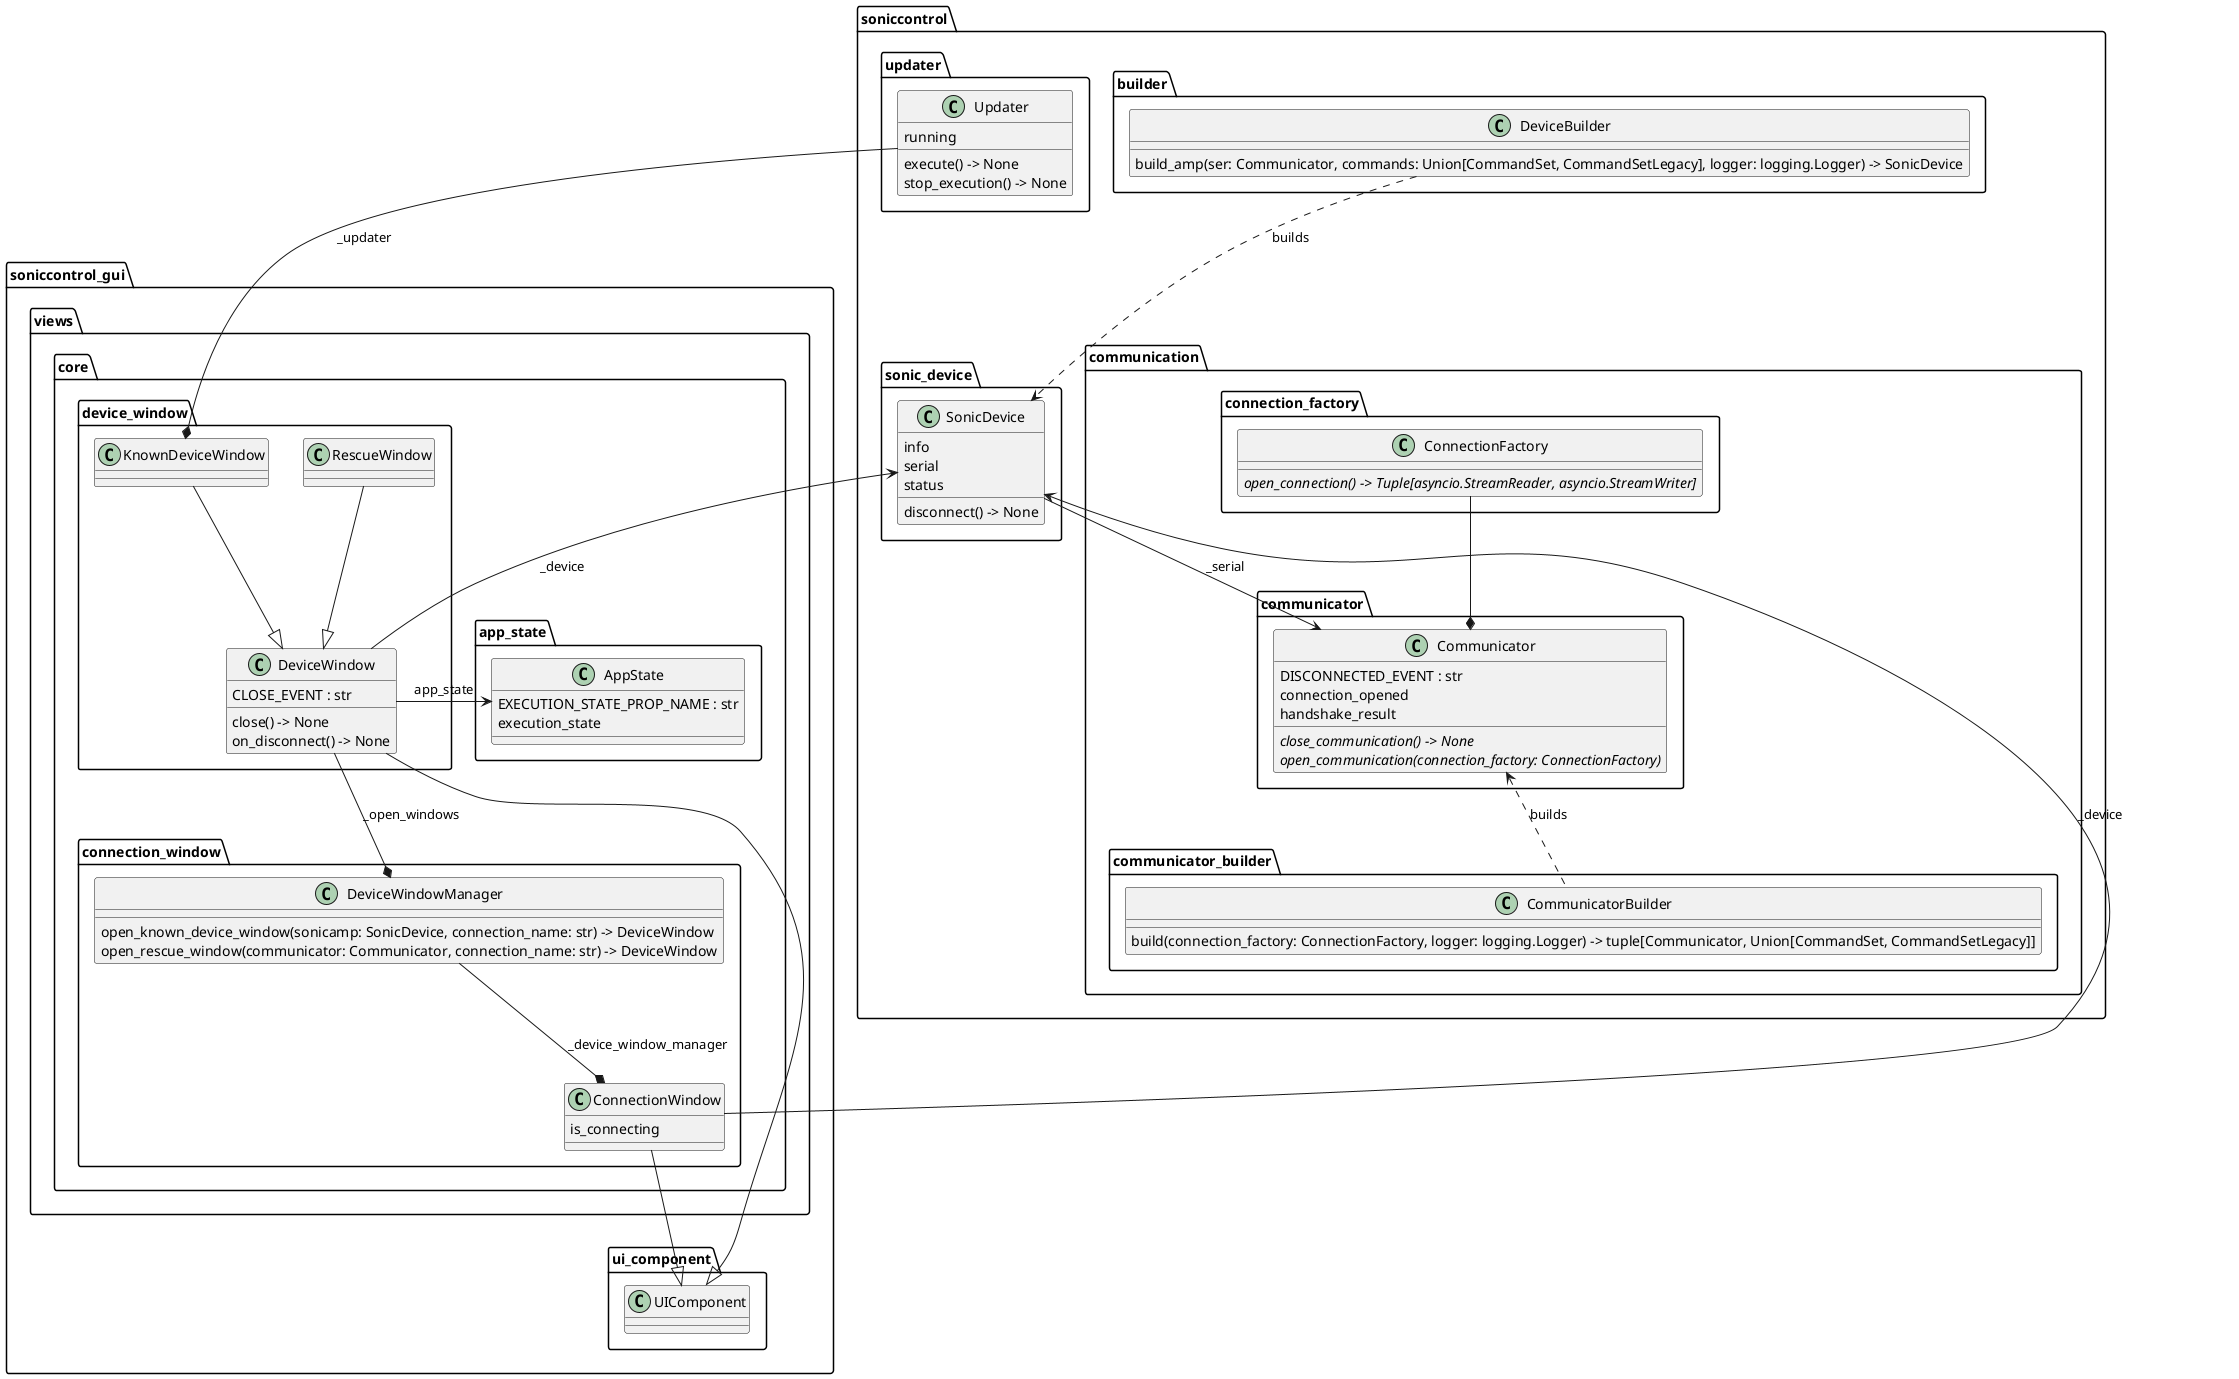 @startuml Establishing a Connection

set separator . 
skinparam classSeparator "."
skinparam packageSeparator "."
top to bottom direction

class "ConnectionFactory" as soniccontrol.communication.connection_factory.ConnectionFactory {
  {abstract}open_connection() -> Tuple[asyncio.StreamReader, asyncio.StreamWriter]
}

class "Communicator" as soniccontrol.communication.communicator.Communicator {
  DISCONNECTED_EVENT : str
  connection_opened
  handshake_result
  {abstract}close_communication() -> None
  {abstract}open_communication(connection_factory: ConnectionFactory)
}

class "CommunicatorBuilder" as soniccontrol.communication.communicator_builder.CommunicatorBuilder {
  build(connection_factory: ConnectionFactory, logger: logging.Logger) -> tuple[Communicator, Union[CommandSet, CommandSetLegacy]]
}

class "DeviceBuilder" as soniccontrol.builder.DeviceBuilder {
  build_amp(ser: Communicator, commands: Union[CommandSet, CommandSetLegacy], logger: logging.Logger) -> SonicDevice
}

class "SonicDevice" as soniccontrol.sonic_device.SonicDevice {
  info
  serial
  status
  disconnect() -> None
}

class "Updater" as soniccontrol.updater.Updater {
  running
  execute() -> None
  stop_execution() -> None
}

class "AppState" as soniccontrol_gui.views.core.app_state.AppState {
  EXECUTION_STATE_PROP_NAME : str
  execution_state
}
class "RescueWindow" as soniccontrol_gui.views.core.device_window.RescueWindow {
}
class "KnownDeviceWindow" as soniccontrol_gui.views.core.device_window.KnownDeviceWindow {
}
class "DeviceWindow" as soniccontrol_gui.views.core.device_window.DeviceWindow {
  CLOSE_EVENT : str
  close() -> None
  on_disconnect() -> None
}
class "DeviceWindowManager" as soniccontrol_gui.views.core.connection_window.DeviceWindowManager {
  open_known_device_window(sonicamp: SonicDevice, connection_name: str) -> DeviceWindow
  open_rescue_window(communicator: Communicator, connection_name: str) -> DeviceWindow
}
class "ConnectionWindow" as soniccontrol_gui.views.core.connection_window.ConnectionWindow {
  is_connecting
}

soniccontrol.sonic_device.SonicDevice --> soniccontrol.communication.communicator.Communicator : _serial
soniccontrol.sonic_device.SonicDevice <.u. soniccontrol.builder.DeviceBuilder : builds
soniccontrol.communication.communicator.Communicator *-u- soniccontrol.communication.connection_factory.ConnectionFactory
soniccontrol.communication.communicator.Communicator <.. soniccontrol.communication.communicator_builder.CommunicatorBuilder : builds

soniccontrol_gui.views.core.connection_window.ConnectionWindow --|> soniccontrol_gui.ui_component.UIComponent
soniccontrol_gui.views.core.device_window.DeviceWindow --|> soniccontrol_gui.ui_component.UIComponent
soniccontrol_gui.views.core.device_window.KnownDeviceWindow --|> soniccontrol_gui.views.core.device_window.DeviceWindow
soniccontrol_gui.views.core.device_window.RescueWindow --|> soniccontrol_gui.views.core.device_window.DeviceWindow
soniccontrol.updater.Updater --* soniccontrol_gui.views.core.device_window.KnownDeviceWindow : _updater
soniccontrol_gui.views.core.connection_window.DeviceWindowManager --* soniccontrol_gui.views.core.connection_window.ConnectionWindow : _device_window_manager
soniccontrol_gui.views.core.device_window.DeviceWindow -l-> soniccontrol_gui.views.core.app_state.AppState : app_state

soniccontrol_gui.views.core.device_window.DeviceWindow --* soniccontrol_gui.views.core.connection_window.DeviceWindowManager : _open_windows

soniccontrol_gui.views.core.device_window.DeviceWindow -l-> soniccontrol.sonic_device.SonicDevice : _device
soniccontrol_gui.views.core.connection_window.ConnectionWindow -l-> soniccontrol.sonic_device.SonicDevice : _device

@enduml